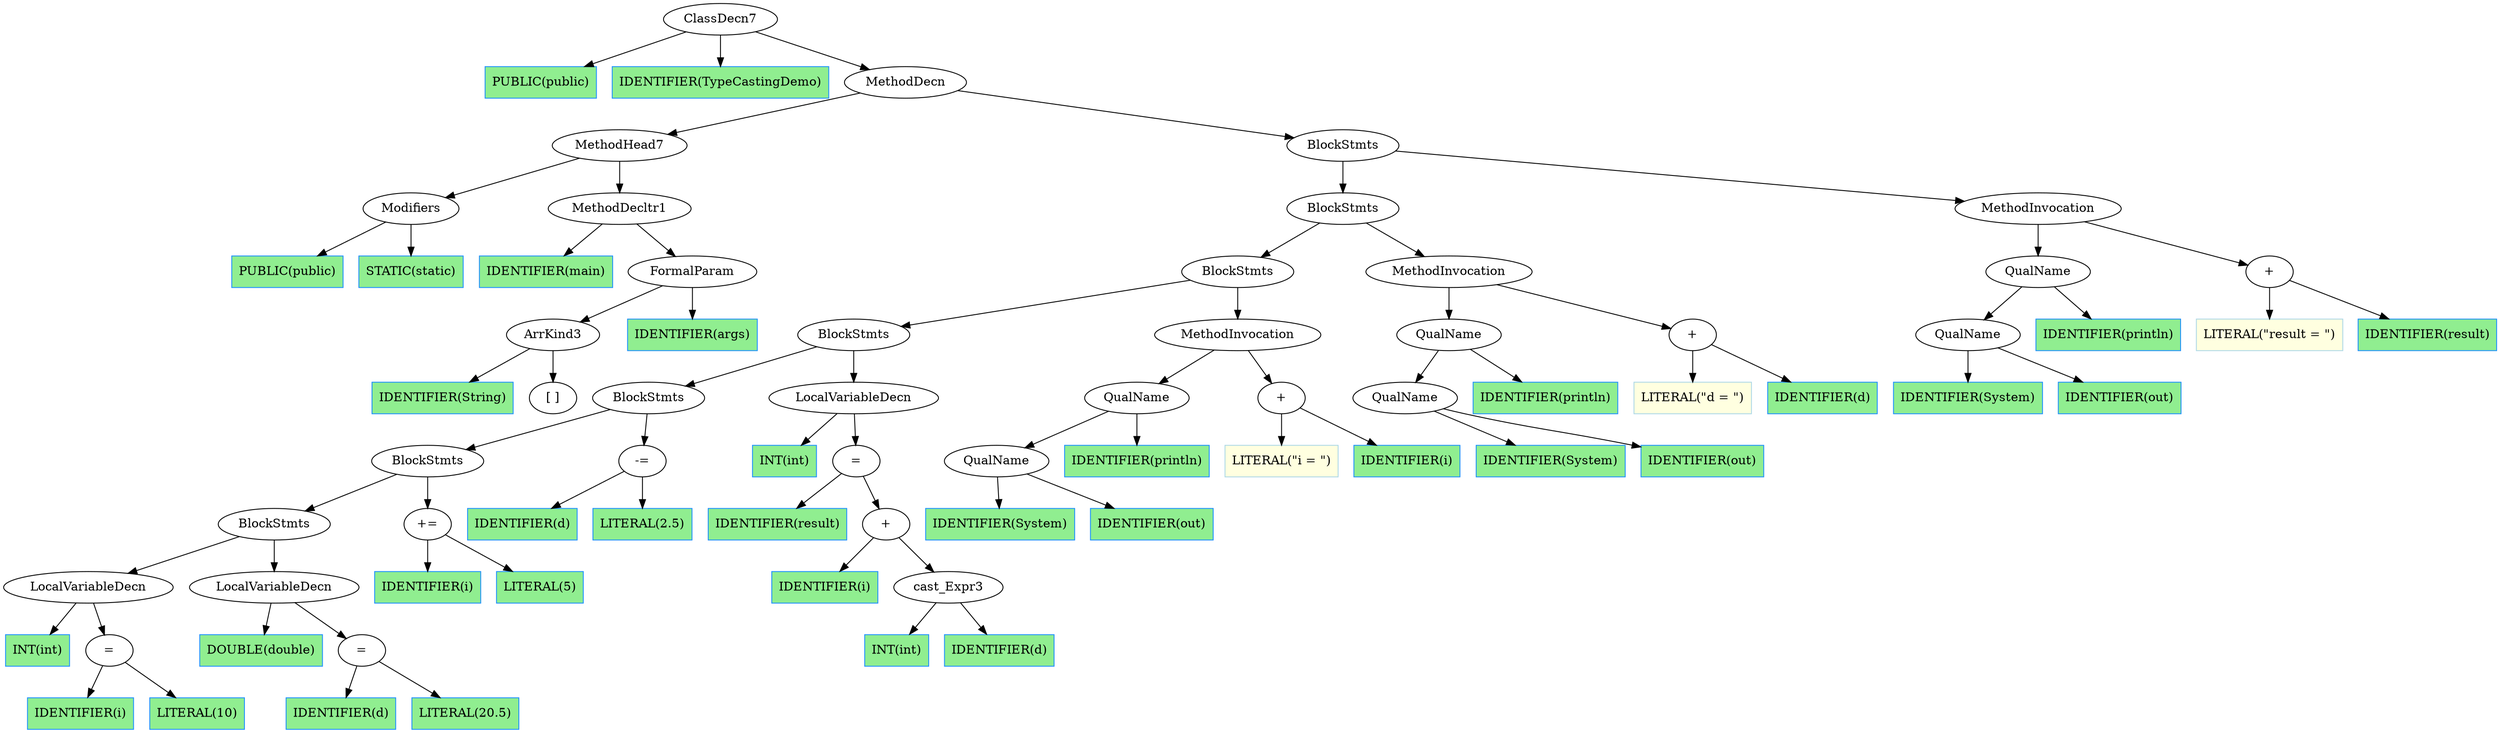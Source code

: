 digraph AST {
	ordering=out;
	1 [label="PUBLIC(public)" shape=box style=filled color="dodgerblue" fillcolor="lightgreen"];
	2 [label="IDENTIFIER(TypeCastingDemo)" shape=box style=filled color="dodgerblue" fillcolor="lightgreen"];
	3 [label="PUBLIC(public)" shape=box style=filled color="dodgerblue" fillcolor="lightgreen"];
	4 [label="STATIC(static)" shape=box style=filled color="dodgerblue" fillcolor="lightgreen"];
	5 [label="Modifiers"];
	5 -> 3;
	5 -> 4;
	6 [label="IDENTIFIER(main)" shape=box style=filled color="dodgerblue" fillcolor="lightgreen"];
	7 [label="IDENTIFIER(String)" shape=box style=filled color="dodgerblue" fillcolor="lightgreen"];
	9 [label="[ ]"];
	8 [label="ArrKind3"];
	8 -> 7;
	8 -> 9;
	10 [label="IDENTIFIER(args)" shape=box style=filled color="dodgerblue" fillcolor="lightgreen"];
	11 [label="FormalParam"];
	11 -> 8;
	11 -> 10;
	12 [label="MethodDecltr1"];
	12 -> 6;
	12 -> 11;
	13 [label="MethodHead7"];
	13 -> 5;
	13 -> 12;
	14 [label="INT(int)" shape=box style=filled color="dodgerblue" fillcolor="lightgreen"];
	15 [label="IDENTIFIER(i)" shape=box style=filled color="dodgerblue" fillcolor="lightgreen"];
	16 [label="LITERAL(10)" shape=box style=filled color="dodgerblue" fillcolor="lightgreen"];
	17 [label="="];
	17 -> 15;
	17 -> 16;
	18 [label="LocalVariableDecn"];
	18 -> 14;
	18 -> 17;
	19 [label="DOUBLE(double)" shape=box style=filled color="dodgerblue" fillcolor="lightgreen"];
	20 [label="IDENTIFIER(d)" shape=box style=filled color="dodgerblue" fillcolor="lightgreen"];
	21 [label="LITERAL(20.5)" shape=box style=filled color="dodgerblue" fillcolor="lightgreen"];
	22 [label="="];
	22 -> 20;
	22 -> 21;
	23 [label="LocalVariableDecn"];
	23 -> 19;
	23 -> 22;
	24 [label="BlockStmts"];
	24 -> 18;
	24 -> 23;
	25 [label="IDENTIFIER(i)" shape=box style=filled color="dodgerblue" fillcolor="lightgreen"];
	26 [label="LITERAL(5)" shape=box style=filled color="dodgerblue" fillcolor="lightgreen"];
	27 [label="+="];
	27 -> 25;
	27 -> 26;
	28 [label="BlockStmts"];
	28 -> 24;
	28 -> 27;
	29 [label="IDENTIFIER(d)" shape=box style=filled color="dodgerblue" fillcolor="lightgreen"];
	30 [label="LITERAL(2.5)" shape=box style=filled color="dodgerblue" fillcolor="lightgreen"];
	31 [label="-="];
	31 -> 29;
	31 -> 30;
	32 [label="BlockStmts"];
	32 -> 28;
	32 -> 31;
	33 [label="INT(int)" shape=box style=filled color="dodgerblue" fillcolor="lightgreen"];
	34 [label="IDENTIFIER(result)" shape=box style=filled color="dodgerblue" fillcolor="lightgreen"];
	35 [label="IDENTIFIER(i)" shape=box style=filled color="dodgerblue" fillcolor="lightgreen"];
	36 [label="INT(int)" shape=box style=filled color="dodgerblue" fillcolor="lightgreen"];
	37 [label="IDENTIFIER(d)" shape=box style=filled color="dodgerblue" fillcolor="lightgreen"];
	38 [label="cast_Expr3"];
	38 -> 36;
	38 -> 37;
	39 [label="+"];
	39 -> 35;
	39 -> 38;
	40 [label="="];
	40 -> 34;
	40 -> 39;
	41 [label="LocalVariableDecn"];
	41 -> 33;
	41 -> 40;
	42 [label="BlockStmts"];
	42 -> 32;
	42 -> 41;
	43 [label="IDENTIFIER(System)" shape=box style=filled color="dodgerblue" fillcolor="lightgreen"];
	44 [label="IDENTIFIER(out)" shape=box style=filled color="dodgerblue" fillcolor="lightgreen"];
	45 [label="QualName"];
	45 -> 43;
	45 -> 44;
	46 [label="IDENTIFIER(println)" shape=box style=filled color="dodgerblue" fillcolor="lightgreen"];
	47 [label="QualName"];
	47 -> 45;
	47 -> 46;
	48 [label="LITERAL(\"i = \")" shape=box style=filled color="lightblue" fillcolor="lightyellow"];
	49 [label="IDENTIFIER(i)" shape=box style=filled color="dodgerblue" fillcolor="lightgreen"];
	50 [label="+"];
	50 -> 48;
	50 -> 49;
	51 [label="MethodInvocation"];
	51 -> 47;
	51 -> 50;
	52 [label="BlockStmts"];
	52 -> 42;
	52 -> 51;
	53 [label="IDENTIFIER(System)" shape=box style=filled color="dodgerblue" fillcolor="lightgreen"];
	54 [label="IDENTIFIER(out)" shape=box style=filled color="dodgerblue" fillcolor="lightgreen"];
	55 [label="QualName"];
	55 -> 53;
	55 -> 54;
	56 [label="IDENTIFIER(println)" shape=box style=filled color="dodgerblue" fillcolor="lightgreen"];
	57 [label="QualName"];
	57 -> 55;
	57 -> 56;
	58 [label="LITERAL(\"d = \")" shape=box style=filled color="lightblue" fillcolor="lightyellow"];
	59 [label="IDENTIFIER(d)" shape=box style=filled color="dodgerblue" fillcolor="lightgreen"];
	60 [label="+"];
	60 -> 58;
	60 -> 59;
	61 [label="MethodInvocation"];
	61 -> 57;
	61 -> 60;
	62 [label="BlockStmts"];
	62 -> 52;
	62 -> 61;
	63 [label="IDENTIFIER(System)" shape=box style=filled color="dodgerblue" fillcolor="lightgreen"];
	64 [label="IDENTIFIER(out)" shape=box style=filled color="dodgerblue" fillcolor="lightgreen"];
	65 [label="QualName"];
	65 -> 63;
	65 -> 64;
	66 [label="IDENTIFIER(println)" shape=box style=filled color="dodgerblue" fillcolor="lightgreen"];
	67 [label="QualName"];
	67 -> 65;
	67 -> 66;
	68 [label="LITERAL(\"result = \")" shape=box style=filled color="lightblue" fillcolor="lightyellow"];
	69 [label="IDENTIFIER(result)" shape=box style=filled color="dodgerblue" fillcolor="lightgreen"];
	70 [label="+"];
	70 -> 68;
	70 -> 69;
	71 [label="MethodInvocation"];
	71 -> 67;
	71 -> 70;
	72 [label="BlockStmts"];
	72 -> 62;
	72 -> 71;
	73 [label="MethodDecn"];
	73 -> 13;
	73 -> 72;
	74 [label="ClassDecn7"];
	74 -> 1;
	74 -> 2;
	74 -> 73;
}
